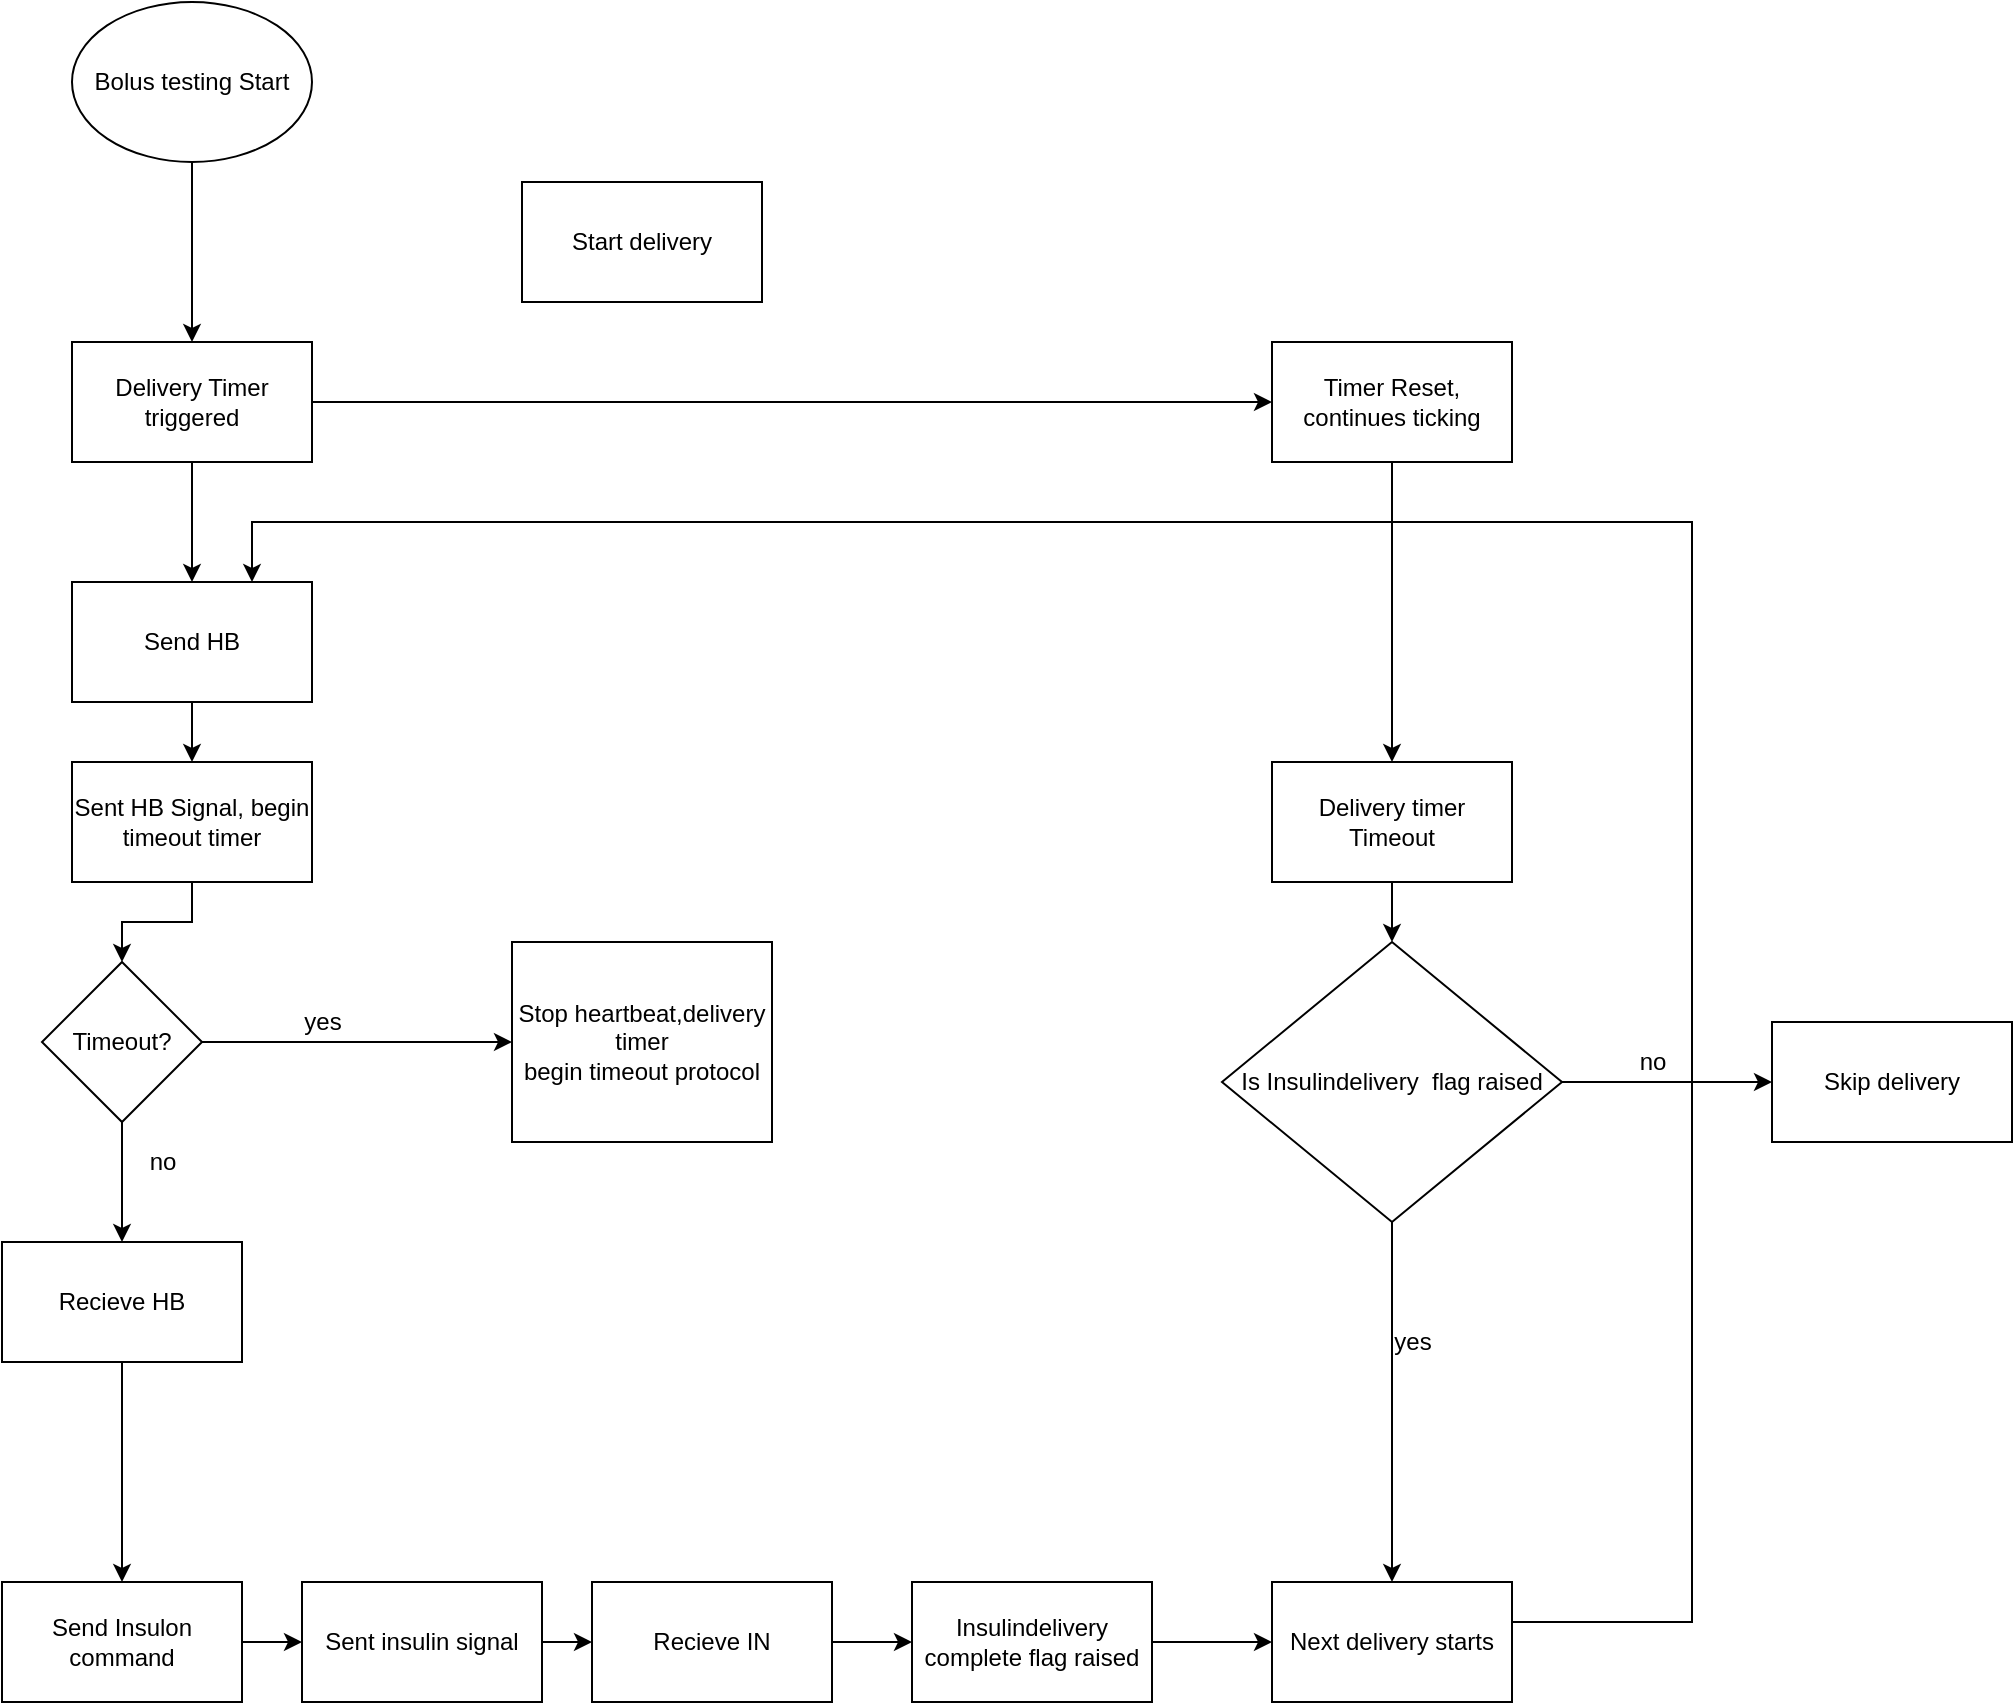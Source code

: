 <mxfile version="14.4.3" type="github">
  <diagram id="CZBquXkiIheLEfTVI9Rj" name="Page-1">
    <mxGraphModel dx="1422" dy="791" grid="1" gridSize="10" guides="1" tooltips="1" connect="1" arrows="1" fold="1" page="1" pageScale="1" pageWidth="1200" pageHeight="1920" math="0" shadow="0">
      <root>
        <mxCell id="0" />
        <mxCell id="1" parent="0" />
        <mxCell id="5RfzwFyHqRgImurdjASv-3" value="" style="edgeStyle=orthogonalEdgeStyle;rounded=0;orthogonalLoop=1;jettySize=auto;html=1;" edge="1" parent="1" source="5RfzwFyHqRgImurdjASv-1">
          <mxGeometry relative="1" as="geometry">
            <mxPoint x="120" y="210" as="targetPoint" />
          </mxGeometry>
        </mxCell>
        <mxCell id="5RfzwFyHqRgImurdjASv-1" value="Bolus testing Start" style="ellipse;whiteSpace=wrap;html=1;" vertex="1" parent="1">
          <mxGeometry x="60" y="40" width="120" height="80" as="geometry" />
        </mxCell>
        <mxCell id="5RfzwFyHqRgImurdjASv-10" value="" style="edgeStyle=orthogonalEdgeStyle;rounded=0;orthogonalLoop=1;jettySize=auto;html=1;" edge="1" parent="1" source="5RfzwFyHqRgImurdjASv-4" target="5RfzwFyHqRgImurdjASv-9">
          <mxGeometry relative="1" as="geometry" />
        </mxCell>
        <mxCell id="5RfzwFyHqRgImurdjASv-16" value="" style="edgeStyle=orthogonalEdgeStyle;rounded=0;orthogonalLoop=1;jettySize=auto;html=1;" edge="1" parent="1" source="5RfzwFyHqRgImurdjASv-4" target="5RfzwFyHqRgImurdjASv-15">
          <mxGeometry relative="1" as="geometry" />
        </mxCell>
        <mxCell id="5RfzwFyHqRgImurdjASv-4" value="Delivery Timer triggered" style="rounded=0;whiteSpace=wrap;html=1;" vertex="1" parent="1">
          <mxGeometry x="60" y="210" width="120" height="60" as="geometry" />
        </mxCell>
        <mxCell id="5RfzwFyHqRgImurdjASv-47" value="" style="edgeStyle=orthogonalEdgeStyle;rounded=0;orthogonalLoop=1;jettySize=auto;html=1;" edge="1" parent="1" source="5RfzwFyHqRgImurdjASv-48" target="5RfzwFyHqRgImurdjASv-17">
          <mxGeometry relative="1" as="geometry" />
        </mxCell>
        <mxCell id="5RfzwFyHqRgImurdjASv-9" value="Send HB" style="whiteSpace=wrap;html=1;" vertex="1" parent="1">
          <mxGeometry x="60" y="330" width="120" height="60" as="geometry" />
        </mxCell>
        <mxCell id="5RfzwFyHqRgImurdjASv-14" value="" style="edgeStyle=orthogonalEdgeStyle;rounded=0;orthogonalLoop=1;jettySize=auto;html=1;" edge="1" parent="1" source="5RfzwFyHqRgImurdjASv-11" target="5RfzwFyHqRgImurdjASv-13">
          <mxGeometry relative="1" as="geometry" />
        </mxCell>
        <mxCell id="5RfzwFyHqRgImurdjASv-11" value="Recieve HB" style="whiteSpace=wrap;html=1;" vertex="1" parent="1">
          <mxGeometry x="25" y="660" width="120" height="60" as="geometry" />
        </mxCell>
        <mxCell id="5RfzwFyHqRgImurdjASv-44" value="" style="edgeStyle=orthogonalEdgeStyle;rounded=0;orthogonalLoop=1;jettySize=auto;html=1;" edge="1" parent="1" source="5RfzwFyHqRgImurdjASv-13" target="5RfzwFyHqRgImurdjASv-43">
          <mxGeometry relative="1" as="geometry" />
        </mxCell>
        <mxCell id="5RfzwFyHqRgImurdjASv-13" value="Send Insulon command" style="whiteSpace=wrap;html=1;" vertex="1" parent="1">
          <mxGeometry x="25" y="830" width="120" height="60" as="geometry" />
        </mxCell>
        <mxCell id="5RfzwFyHqRgImurdjASv-30" value="" style="edgeStyle=orthogonalEdgeStyle;rounded=0;orthogonalLoop=1;jettySize=auto;html=1;" edge="1" parent="1" source="5RfzwFyHqRgImurdjASv-15" target="5RfzwFyHqRgImurdjASv-26">
          <mxGeometry relative="1" as="geometry">
            <mxPoint x="720" y="350" as="targetPoint" />
          </mxGeometry>
        </mxCell>
        <mxCell id="5RfzwFyHqRgImurdjASv-15" value="Timer Reset, continues ticking" style="whiteSpace=wrap;html=1;rounded=0;" vertex="1" parent="1">
          <mxGeometry x="660" y="210" width="120" height="60" as="geometry" />
        </mxCell>
        <mxCell id="5RfzwFyHqRgImurdjASv-18" value="" style="edgeStyle=orthogonalEdgeStyle;rounded=0;orthogonalLoop=1;jettySize=auto;html=1;" edge="1" parent="1" source="5RfzwFyHqRgImurdjASv-17" target="5RfzwFyHqRgImurdjASv-11">
          <mxGeometry relative="1" as="geometry" />
        </mxCell>
        <mxCell id="5RfzwFyHqRgImurdjASv-21" value="" style="edgeStyle=orthogonalEdgeStyle;rounded=0;orthogonalLoop=1;jettySize=auto;html=1;" edge="1" parent="1" source="5RfzwFyHqRgImurdjASv-17" target="5RfzwFyHqRgImurdjASv-20">
          <mxGeometry relative="1" as="geometry" />
        </mxCell>
        <mxCell id="5RfzwFyHqRgImurdjASv-17" value="Timeout?" style="rhombus;whiteSpace=wrap;html=1;" vertex="1" parent="1">
          <mxGeometry x="45" y="520" width="80" height="80" as="geometry" />
        </mxCell>
        <mxCell id="5RfzwFyHqRgImurdjASv-20" value="&lt;div&gt;Stop heartbeat,delivery timer&lt;/div&gt;&lt;div&gt; begin timeout protocol&lt;/div&gt;" style="whiteSpace=wrap;html=1;" vertex="1" parent="1">
          <mxGeometry x="280" y="510" width="130" height="100" as="geometry" />
        </mxCell>
        <mxCell id="5RfzwFyHqRgImurdjASv-22" value="yes" style="text;html=1;align=center;verticalAlign=middle;resizable=0;points=[];autosize=1;" vertex="1" parent="1">
          <mxGeometry x="170" y="540" width="30" height="20" as="geometry" />
        </mxCell>
        <mxCell id="5RfzwFyHqRgImurdjASv-23" value="no" style="text;html=1;align=center;verticalAlign=middle;resizable=0;points=[];autosize=1;" vertex="1" parent="1">
          <mxGeometry x="90" y="610" width="30" height="20" as="geometry" />
        </mxCell>
        <mxCell id="5RfzwFyHqRgImurdjASv-28" value="" style="edgeStyle=orthogonalEdgeStyle;rounded=0;orthogonalLoop=1;jettySize=auto;html=1;" edge="1" parent="1" source="5RfzwFyHqRgImurdjASv-24" target="5RfzwFyHqRgImurdjASv-27">
          <mxGeometry relative="1" as="geometry" />
        </mxCell>
        <mxCell id="5RfzwFyHqRgImurdjASv-24" value="Recieve IN" style="whiteSpace=wrap;html=1;" vertex="1" parent="1">
          <mxGeometry x="320" y="830" width="120" height="60" as="geometry" />
        </mxCell>
        <mxCell id="5RfzwFyHqRgImurdjASv-32" value="" style="edgeStyle=orthogonalEdgeStyle;rounded=0;orthogonalLoop=1;jettySize=auto;html=1;entryX=0.5;entryY=0;entryDx=0;entryDy=0;" edge="1" parent="1" source="5RfzwFyHqRgImurdjASv-26" target="5RfzwFyHqRgImurdjASv-33">
          <mxGeometry relative="1" as="geometry">
            <mxPoint x="720" y="560" as="targetPoint" />
          </mxGeometry>
        </mxCell>
        <mxCell id="5RfzwFyHqRgImurdjASv-26" value="Delivery timer Timeout" style="rounded=0;whiteSpace=wrap;html=1;" vertex="1" parent="1">
          <mxGeometry x="660" y="420" width="120" height="60" as="geometry" />
        </mxCell>
        <mxCell id="5RfzwFyHqRgImurdjASv-37" value="" style="edgeStyle=orthogonalEdgeStyle;rounded=0;orthogonalLoop=1;jettySize=auto;html=1;" edge="1" parent="1" source="5RfzwFyHqRgImurdjASv-27" target="5RfzwFyHqRgImurdjASv-34">
          <mxGeometry relative="1" as="geometry" />
        </mxCell>
        <mxCell id="5RfzwFyHqRgImurdjASv-27" value="Insulindelivery complete flag raised" style="whiteSpace=wrap;html=1;" vertex="1" parent="1">
          <mxGeometry x="480" y="830" width="120" height="60" as="geometry" />
        </mxCell>
        <mxCell id="5RfzwFyHqRgImurdjASv-35" value="" style="edgeStyle=orthogonalEdgeStyle;rounded=0;orthogonalLoop=1;jettySize=auto;html=1;" edge="1" parent="1" source="5RfzwFyHqRgImurdjASv-33" target="5RfzwFyHqRgImurdjASv-34">
          <mxGeometry relative="1" as="geometry" />
        </mxCell>
        <mxCell id="5RfzwFyHqRgImurdjASv-41" value="" style="edgeStyle=orthogonalEdgeStyle;rounded=0;orthogonalLoop=1;jettySize=auto;html=1;" edge="1" parent="1" source="5RfzwFyHqRgImurdjASv-33" target="5RfzwFyHqRgImurdjASv-40">
          <mxGeometry relative="1" as="geometry" />
        </mxCell>
        <mxCell id="5RfzwFyHqRgImurdjASv-33" value="Is Insulindelivery&amp;nbsp; flag raised" style="rhombus;whiteSpace=wrap;html=1;" vertex="1" parent="1">
          <mxGeometry x="635" y="510" width="170" height="140" as="geometry" />
        </mxCell>
        <mxCell id="5RfzwFyHqRgImurdjASv-39" value="" style="edgeStyle=orthogonalEdgeStyle;rounded=0;orthogonalLoop=1;jettySize=auto;html=1;entryX=0.75;entryY=0;entryDx=0;entryDy=0;" edge="1" parent="1" source="5RfzwFyHqRgImurdjASv-34" target="5RfzwFyHqRgImurdjASv-9">
          <mxGeometry relative="1" as="geometry">
            <mxPoint x="120" y="155" as="targetPoint" />
            <Array as="points">
              <mxPoint x="870" y="850" />
              <mxPoint x="870" y="300" />
              <mxPoint x="150" y="300" />
            </Array>
          </mxGeometry>
        </mxCell>
        <mxCell id="5RfzwFyHqRgImurdjASv-34" value="Next delivery starts" style="whiteSpace=wrap;html=1;" vertex="1" parent="1">
          <mxGeometry x="660" y="830" width="120" height="60" as="geometry" />
        </mxCell>
        <mxCell id="5RfzwFyHqRgImurdjASv-36" value="yes" style="text;html=1;align=center;verticalAlign=middle;resizable=0;points=[];autosize=1;" vertex="1" parent="1">
          <mxGeometry x="715" y="700" width="30" height="20" as="geometry" />
        </mxCell>
        <mxCell id="5RfzwFyHqRgImurdjASv-40" value="Skip delivery" style="whiteSpace=wrap;html=1;" vertex="1" parent="1">
          <mxGeometry x="910" y="550" width="120" height="60" as="geometry" />
        </mxCell>
        <mxCell id="5RfzwFyHqRgImurdjASv-42" value="no" style="text;html=1;align=center;verticalAlign=middle;resizable=0;points=[];autosize=1;" vertex="1" parent="1">
          <mxGeometry x="835" y="560" width="30" height="20" as="geometry" />
        </mxCell>
        <mxCell id="5RfzwFyHqRgImurdjASv-45" value="" style="edgeStyle=orthogonalEdgeStyle;rounded=0;orthogonalLoop=1;jettySize=auto;html=1;" edge="1" parent="1" source="5RfzwFyHqRgImurdjASv-43" target="5RfzwFyHqRgImurdjASv-24">
          <mxGeometry relative="1" as="geometry" />
        </mxCell>
        <mxCell id="5RfzwFyHqRgImurdjASv-43" value="Sent insulin signal" style="whiteSpace=wrap;html=1;" vertex="1" parent="1">
          <mxGeometry x="175" y="830" width="120" height="60" as="geometry" />
        </mxCell>
        <mxCell id="5RfzwFyHqRgImurdjASv-48" value="Sent HB Signal, begin timeout timer" style="whiteSpace=wrap;html=1;" vertex="1" parent="1">
          <mxGeometry x="60" y="420" width="120" height="60" as="geometry" />
        </mxCell>
        <mxCell id="5RfzwFyHqRgImurdjASv-49" value="" style="edgeStyle=orthogonalEdgeStyle;rounded=0;orthogonalLoop=1;jettySize=auto;html=1;" edge="1" parent="1" source="5RfzwFyHqRgImurdjASv-9" target="5RfzwFyHqRgImurdjASv-48">
          <mxGeometry relative="1" as="geometry">
            <mxPoint x="120" y="390" as="sourcePoint" />
            <mxPoint x="85" y="500" as="targetPoint" />
          </mxGeometry>
        </mxCell>
        <mxCell id="5RfzwFyHqRgImurdjASv-50" value="Start delivery" style="rounded=0;whiteSpace=wrap;html=1;" vertex="1" parent="1">
          <mxGeometry x="285" y="130" width="120" height="60" as="geometry" />
        </mxCell>
      </root>
    </mxGraphModel>
  </diagram>
</mxfile>
